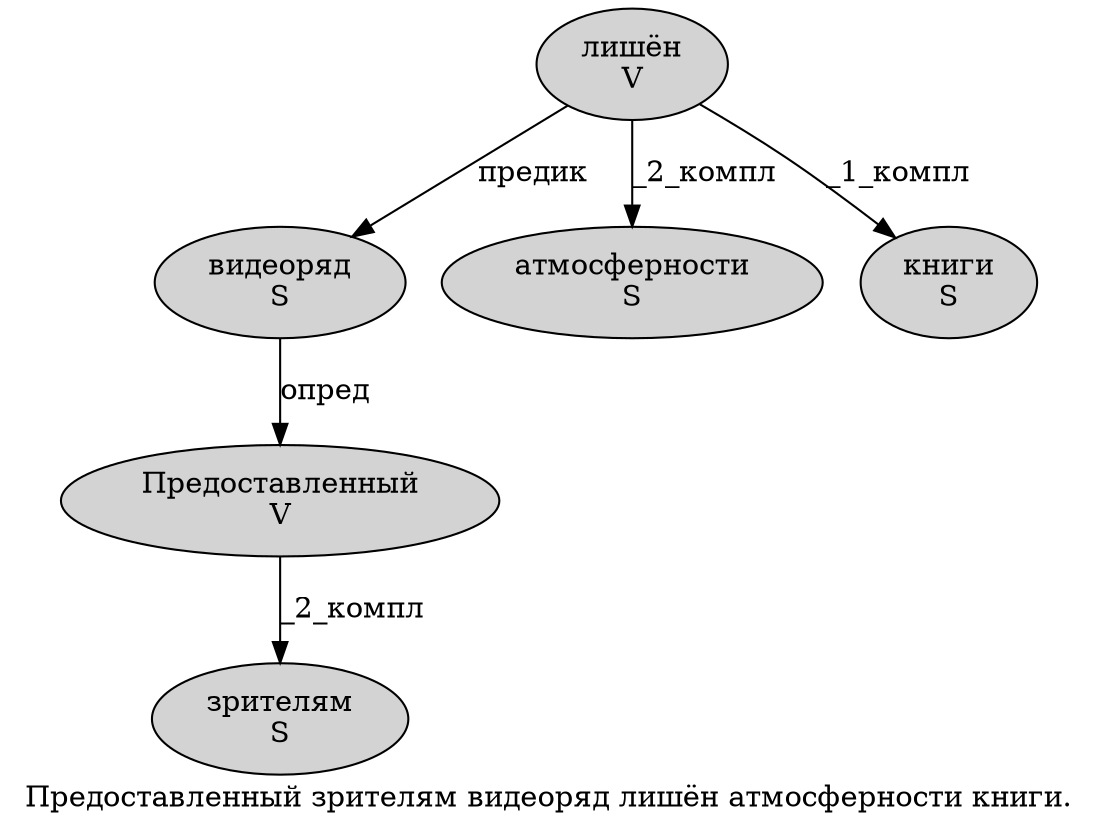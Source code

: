 digraph SENTENCE_3848 {
	graph [label="Предоставленный зрителям видеоряд лишён атмосферности книги."]
	node [style=filled]
		0 [label="Предоставленный
V" color="" fillcolor=lightgray penwidth=1 shape=ellipse]
		1 [label="зрителям
S" color="" fillcolor=lightgray penwidth=1 shape=ellipse]
		2 [label="видеоряд
S" color="" fillcolor=lightgray penwidth=1 shape=ellipse]
		3 [label="лишён
V" color="" fillcolor=lightgray penwidth=1 shape=ellipse]
		4 [label="атмосферности
S" color="" fillcolor=lightgray penwidth=1 shape=ellipse]
		5 [label="книги
S" color="" fillcolor=lightgray penwidth=1 shape=ellipse]
			0 -> 1 [label="_2_компл"]
			3 -> 2 [label="предик"]
			3 -> 4 [label="_2_компл"]
			3 -> 5 [label="_1_компл"]
			2 -> 0 [label="опред"]
}